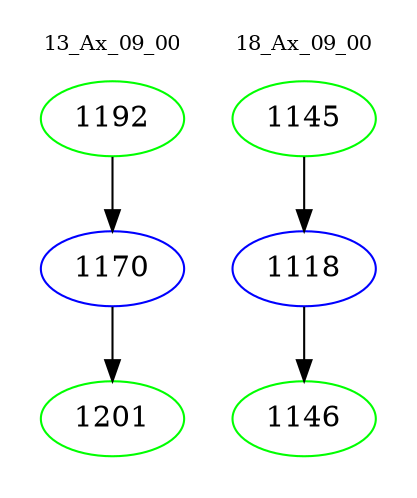 digraph{
subgraph cluster_0 {
color = white
label = "13_Ax_09_00";
fontsize=10;
T0_1192 [label="1192", color="green"]
T0_1192 -> T0_1170 [color="black"]
T0_1170 [label="1170", color="blue"]
T0_1170 -> T0_1201 [color="black"]
T0_1201 [label="1201", color="green"]
}
subgraph cluster_1 {
color = white
label = "18_Ax_09_00";
fontsize=10;
T1_1145 [label="1145", color="green"]
T1_1145 -> T1_1118 [color="black"]
T1_1118 [label="1118", color="blue"]
T1_1118 -> T1_1146 [color="black"]
T1_1146 [label="1146", color="green"]
}
}
